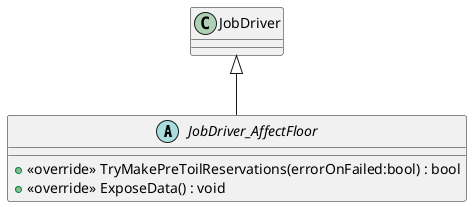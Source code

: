 @startuml
abstract class JobDriver_AffectFloor {
    + <<override>> TryMakePreToilReservations(errorOnFailed:bool) : bool
    + <<override>> ExposeData() : void
}
JobDriver <|-- JobDriver_AffectFloor
@enduml
